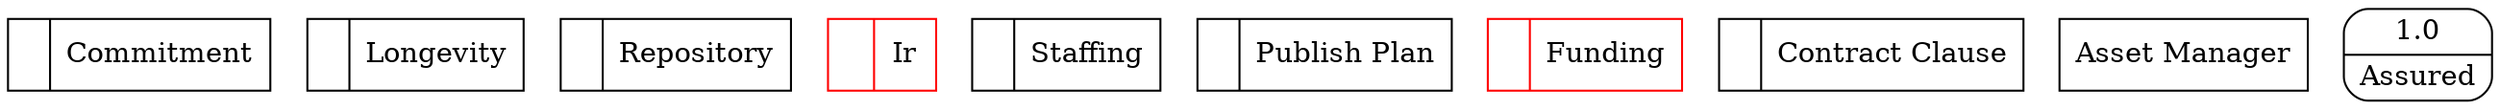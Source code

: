 digraph dfd2{ 
node[shape=record]
200 [label="<f0>  |<f1> Commitment " ];
201 [label="<f0>  |<f1> Longevity " ];
202 [label="<f0>  |<f1> Repository " ];
203 [label="<f0>  |<f1> Ir " color=red];
204 [label="<f0>  |<f1> Staffing " ];
205 [label="<f0>  |<f1> Publish Plan " ];
206 [label="<f0>  |<f1> Funding " color=red];
207 [label="<f0>  |<f1> Contract Clause " ];
208 [label="Asset Manager" shape=box];
209 [label="{<f0> 1.0|<f1> Assured }" shape=Mrecord];
}